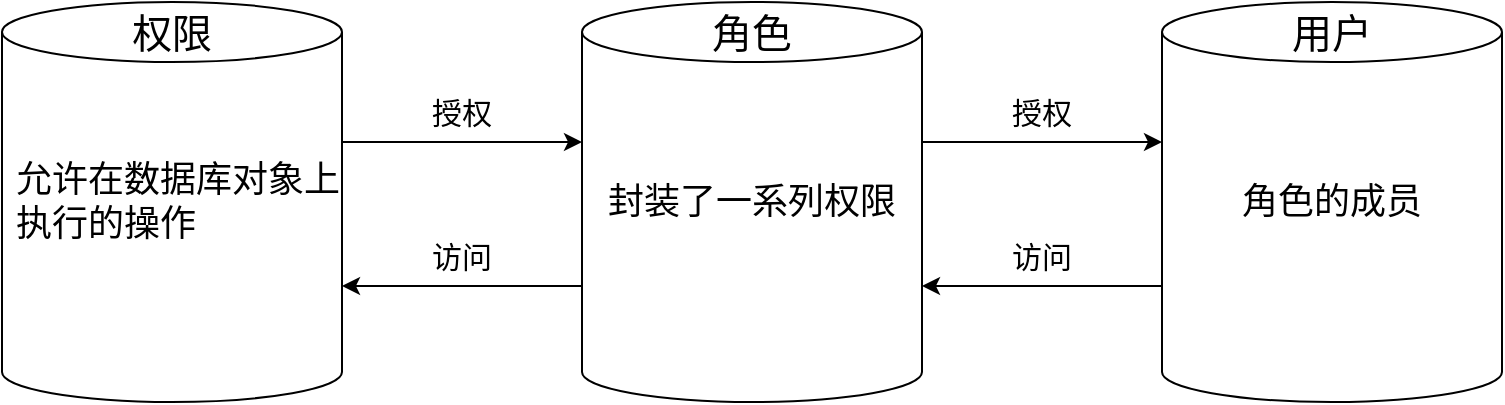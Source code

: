 <mxfile version="21.2.1" type="device">
  <diagram name="第 1 页" id="p564dUlnIFcZEKCv4rtF">
    <mxGraphModel dx="1418" dy="820" grid="1" gridSize="10" guides="1" tooltips="1" connect="1" arrows="1" fold="1" page="1" pageScale="1" pageWidth="827" pageHeight="1169" math="0" shadow="0">
      <root>
        <mxCell id="0" />
        <mxCell id="1" parent="0" />
        <mxCell id="FCBoML9SgALzvWIjxrZp-1" value="" style="shape=cylinder3;whiteSpace=wrap;html=1;boundedLbl=1;backgroundOutline=1;size=15;fillColor=none;strokeColor=#000000;" vertex="1" parent="1">
          <mxGeometry x="38" y="250" width="170" height="200" as="geometry" />
        </mxCell>
        <mxCell id="FCBoML9SgALzvWIjxrZp-2" value="权限" style="text;html=1;strokeColor=none;fillColor=none;align=center;verticalAlign=middle;whiteSpace=wrap;rounded=0;fontSize=20;" vertex="1" parent="1">
          <mxGeometry x="93" y="250" width="60" height="30" as="geometry" />
        </mxCell>
        <mxCell id="FCBoML9SgALzvWIjxrZp-3" value="允许在数据库对象上执行的操作" style="text;html=1;strokeColor=none;fillColor=none;align=left;verticalAlign=middle;whiteSpace=wrap;rounded=0;fontSize=18;" vertex="1" parent="1">
          <mxGeometry x="43" y="317.5" width="167" height="65" as="geometry" />
        </mxCell>
        <mxCell id="FCBoML9SgALzvWIjxrZp-4" value="" style="shape=cylinder3;whiteSpace=wrap;html=1;boundedLbl=1;backgroundOutline=1;size=15;fillColor=none;strokeColor=#000000;" vertex="1" parent="1">
          <mxGeometry x="328" y="250" width="170" height="200" as="geometry" />
        </mxCell>
        <mxCell id="FCBoML9SgALzvWIjxrZp-6" value="封装了一系列权限" style="text;html=1;strokeColor=none;fillColor=none;align=center;verticalAlign=middle;whiteSpace=wrap;rounded=0;fontSize=18;" vertex="1" parent="1">
          <mxGeometry x="333" y="317.5" width="160" height="65" as="geometry" />
        </mxCell>
        <mxCell id="FCBoML9SgALzvWIjxrZp-7" value="角色" style="text;html=1;strokeColor=none;fillColor=none;align=center;verticalAlign=middle;whiteSpace=wrap;rounded=0;fontSize=20;" vertex="1" parent="1">
          <mxGeometry x="383" y="250" width="60" height="30" as="geometry" />
        </mxCell>
        <mxCell id="FCBoML9SgALzvWIjxrZp-8" value="" style="endArrow=classic;html=1;rounded=0;" edge="1" parent="1">
          <mxGeometry width="50" height="50" relative="1" as="geometry">
            <mxPoint x="208" y="320" as="sourcePoint" />
            <mxPoint x="328" y="320" as="targetPoint" />
          </mxGeometry>
        </mxCell>
        <mxCell id="FCBoML9SgALzvWIjxrZp-9" value="" style="endArrow=none;html=1;rounded=0;endFill=0;startArrow=classic;startFill=1;" edge="1" parent="1">
          <mxGeometry width="50" height="50" relative="1" as="geometry">
            <mxPoint x="208" y="392" as="sourcePoint" />
            <mxPoint x="328" y="392" as="targetPoint" />
          </mxGeometry>
        </mxCell>
        <mxCell id="FCBoML9SgALzvWIjxrZp-10" value="授权" style="text;html=1;strokeColor=none;fillColor=none;align=center;verticalAlign=middle;whiteSpace=wrap;rounded=0;fontSize=15;" vertex="1" parent="1">
          <mxGeometry x="238" y="289.5" width="60" height="30" as="geometry" />
        </mxCell>
        <mxCell id="FCBoML9SgALzvWIjxrZp-12" value="访问" style="text;html=1;strokeColor=none;fillColor=none;align=center;verticalAlign=middle;whiteSpace=wrap;rounded=0;fontSize=15;" vertex="1" parent="1">
          <mxGeometry x="238" y="362" width="60" height="30" as="geometry" />
        </mxCell>
        <mxCell id="FCBoML9SgALzvWIjxrZp-13" value="" style="shape=cylinder3;whiteSpace=wrap;html=1;boundedLbl=1;backgroundOutline=1;size=15;fillColor=none;strokeColor=#000000;" vertex="1" parent="1">
          <mxGeometry x="618" y="250" width="170" height="200" as="geometry" />
        </mxCell>
        <mxCell id="FCBoML9SgALzvWIjxrZp-14" value="角色的成员" style="text;html=1;strokeColor=none;fillColor=none;align=center;verticalAlign=middle;whiteSpace=wrap;rounded=0;fontSize=18;" vertex="1" parent="1">
          <mxGeometry x="623" y="317.5" width="160" height="65" as="geometry" />
        </mxCell>
        <mxCell id="FCBoML9SgALzvWIjxrZp-15" value="用户" style="text;html=1;strokeColor=none;fillColor=none;align=center;verticalAlign=middle;whiteSpace=wrap;rounded=0;fontSize=20;" vertex="1" parent="1">
          <mxGeometry x="673" y="250" width="60" height="30" as="geometry" />
        </mxCell>
        <mxCell id="FCBoML9SgALzvWIjxrZp-20" value="" style="endArrow=classic;html=1;rounded=0;" edge="1" parent="1">
          <mxGeometry width="50" height="50" relative="1" as="geometry">
            <mxPoint x="498" y="320" as="sourcePoint" />
            <mxPoint x="618" y="320" as="targetPoint" />
          </mxGeometry>
        </mxCell>
        <mxCell id="FCBoML9SgALzvWIjxrZp-21" value="" style="endArrow=none;html=1;rounded=0;endFill=0;startArrow=classic;startFill=1;" edge="1" parent="1">
          <mxGeometry width="50" height="50" relative="1" as="geometry">
            <mxPoint x="498" y="392" as="sourcePoint" />
            <mxPoint x="618" y="392" as="targetPoint" />
          </mxGeometry>
        </mxCell>
        <mxCell id="FCBoML9SgALzvWIjxrZp-22" value="授权" style="text;html=1;strokeColor=none;fillColor=none;align=center;verticalAlign=middle;whiteSpace=wrap;rounded=0;fontSize=15;" vertex="1" parent="1">
          <mxGeometry x="528" y="289.5" width="60" height="30" as="geometry" />
        </mxCell>
        <mxCell id="FCBoML9SgALzvWIjxrZp-23" value="访问" style="text;html=1;strokeColor=none;fillColor=none;align=center;verticalAlign=middle;whiteSpace=wrap;rounded=0;fontSize=15;" vertex="1" parent="1">
          <mxGeometry x="528" y="362" width="60" height="30" as="geometry" />
        </mxCell>
      </root>
    </mxGraphModel>
  </diagram>
</mxfile>
